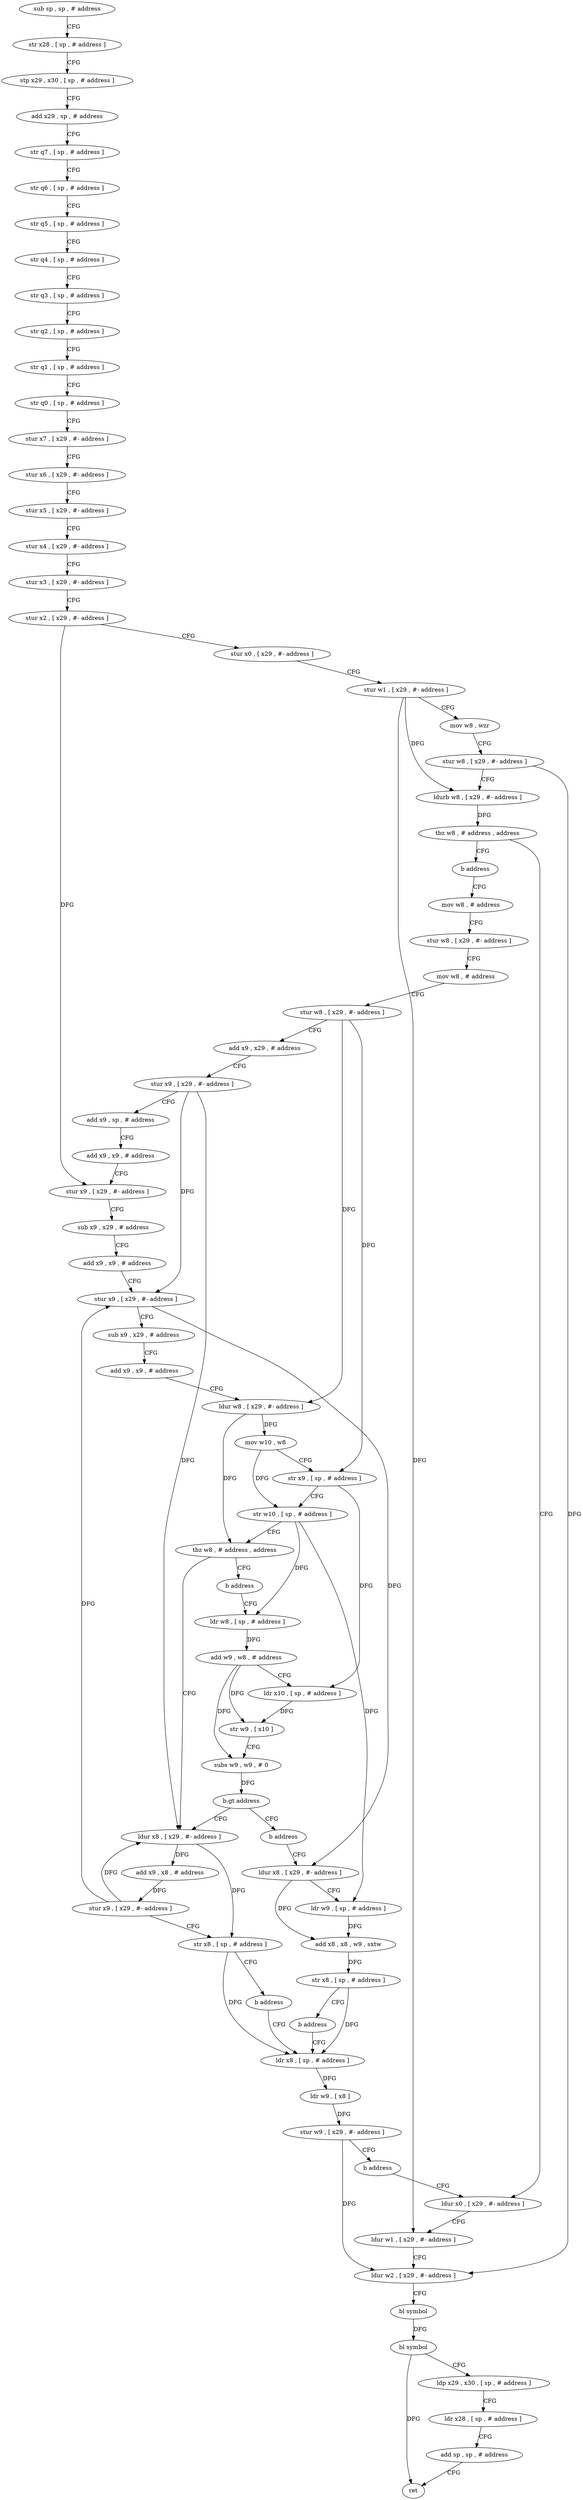 digraph "func" {
"4278476" [label = "sub sp , sp , # address" ]
"4278480" [label = "str x28 , [ sp , # address ]" ]
"4278484" [label = "stp x29 , x30 , [ sp , # address ]" ]
"4278488" [label = "add x29 , sp , # address" ]
"4278492" [label = "str q7 , [ sp , # address ]" ]
"4278496" [label = "str q6 , [ sp , # address ]" ]
"4278500" [label = "str q5 , [ sp , # address ]" ]
"4278504" [label = "str q4 , [ sp , # address ]" ]
"4278508" [label = "str q3 , [ sp , # address ]" ]
"4278512" [label = "str q2 , [ sp , # address ]" ]
"4278516" [label = "str q1 , [ sp , # address ]" ]
"4278520" [label = "str q0 , [ sp , # address ]" ]
"4278524" [label = "stur x7 , [ x29 , #- address ]" ]
"4278528" [label = "stur x6 , [ x29 , #- address ]" ]
"4278532" [label = "stur x5 , [ x29 , #- address ]" ]
"4278536" [label = "stur x4 , [ x29 , #- address ]" ]
"4278540" [label = "stur x3 , [ x29 , #- address ]" ]
"4278544" [label = "stur x2 , [ x29 , #- address ]" ]
"4278548" [label = "stur x0 , [ x29 , #- address ]" ]
"4278552" [label = "stur w1 , [ x29 , #- address ]" ]
"4278556" [label = "mov w8 , wzr" ]
"4278560" [label = "stur w8 , [ x29 , #- address ]" ]
"4278564" [label = "ldurb w8 , [ x29 , #- address ]" ]
"4278568" [label = "tbz w8 , # address , address" ]
"4278740" [label = "ldur x0 , [ x29 , #- address ]" ]
"4278572" [label = "b address" ]
"4278744" [label = "ldur w1 , [ x29 , #- address ]" ]
"4278748" [label = "ldur w2 , [ x29 , #- address ]" ]
"4278752" [label = "bl symbol" ]
"4278756" [label = "bl symbol" ]
"4278760" [label = "ldp x29 , x30 , [ sp , # address ]" ]
"4278764" [label = "ldr x28 , [ sp , # address ]" ]
"4278768" [label = "add sp , sp , # address" ]
"4278772" [label = "ret" ]
"4278576" [label = "mov w8 , # address" ]
"4278580" [label = "stur w8 , [ x29 , #- address ]" ]
"4278584" [label = "mov w8 , # address" ]
"4278588" [label = "stur w8 , [ x29 , #- address ]" ]
"4278592" [label = "add x9 , x29 , # address" ]
"4278596" [label = "stur x9 , [ x29 , #- address ]" ]
"4278600" [label = "add x9 , sp , # address" ]
"4278604" [label = "add x9 , x9 , # address" ]
"4278608" [label = "stur x9 , [ x29 , #- address ]" ]
"4278612" [label = "sub x9 , x29 , # address" ]
"4278616" [label = "add x9 , x9 , # address" ]
"4278620" [label = "stur x9 , [ x29 , #- address ]" ]
"4278624" [label = "sub x9 , x29 , # address" ]
"4278628" [label = "add x9 , x9 , # address" ]
"4278632" [label = "ldur w8 , [ x29 , #- address ]" ]
"4278636" [label = "mov w10 , w8" ]
"4278640" [label = "str x9 , [ sp , # address ]" ]
"4278644" [label = "str w10 , [ sp , # address ]" ]
"4278648" [label = "tbz w8 , # address , address" ]
"4278704" [label = "ldur x8 , [ x29 , #- address ]" ]
"4278652" [label = "b address" ]
"4278708" [label = "add x9 , x8 , # address" ]
"4278712" [label = "stur x9 , [ x29 , #- address ]" ]
"4278716" [label = "str x8 , [ sp , # address ]" ]
"4278720" [label = "b address" ]
"4278724" [label = "ldr x8 , [ sp , # address ]" ]
"4278656" [label = "ldr w8 , [ sp , # address ]" ]
"4278728" [label = "ldr w9 , [ x8 ]" ]
"4278732" [label = "stur w9 , [ x29 , #- address ]" ]
"4278736" [label = "b address" ]
"4278660" [label = "add w9 , w8 , # address" ]
"4278664" [label = "ldr x10 , [ sp , # address ]" ]
"4278668" [label = "str w9 , [ x10 ]" ]
"4278672" [label = "subs w9 , w9 , # 0" ]
"4278676" [label = "b.gt address" ]
"4278680" [label = "b address" ]
"4278684" [label = "ldur x8 , [ x29 , #- address ]" ]
"4278688" [label = "ldr w9 , [ sp , # address ]" ]
"4278692" [label = "add x8 , x8 , w9 , sxtw" ]
"4278696" [label = "str x8 , [ sp , # address ]" ]
"4278700" [label = "b address" ]
"4278476" -> "4278480" [ label = "CFG" ]
"4278480" -> "4278484" [ label = "CFG" ]
"4278484" -> "4278488" [ label = "CFG" ]
"4278488" -> "4278492" [ label = "CFG" ]
"4278492" -> "4278496" [ label = "CFG" ]
"4278496" -> "4278500" [ label = "CFG" ]
"4278500" -> "4278504" [ label = "CFG" ]
"4278504" -> "4278508" [ label = "CFG" ]
"4278508" -> "4278512" [ label = "CFG" ]
"4278512" -> "4278516" [ label = "CFG" ]
"4278516" -> "4278520" [ label = "CFG" ]
"4278520" -> "4278524" [ label = "CFG" ]
"4278524" -> "4278528" [ label = "CFG" ]
"4278528" -> "4278532" [ label = "CFG" ]
"4278532" -> "4278536" [ label = "CFG" ]
"4278536" -> "4278540" [ label = "CFG" ]
"4278540" -> "4278544" [ label = "CFG" ]
"4278544" -> "4278548" [ label = "CFG" ]
"4278544" -> "4278608" [ label = "DFG" ]
"4278548" -> "4278552" [ label = "CFG" ]
"4278552" -> "4278556" [ label = "CFG" ]
"4278552" -> "4278564" [ label = "DFG" ]
"4278552" -> "4278744" [ label = "DFG" ]
"4278556" -> "4278560" [ label = "CFG" ]
"4278560" -> "4278564" [ label = "CFG" ]
"4278560" -> "4278748" [ label = "DFG" ]
"4278564" -> "4278568" [ label = "DFG" ]
"4278568" -> "4278740" [ label = "CFG" ]
"4278568" -> "4278572" [ label = "CFG" ]
"4278740" -> "4278744" [ label = "CFG" ]
"4278572" -> "4278576" [ label = "CFG" ]
"4278744" -> "4278748" [ label = "CFG" ]
"4278748" -> "4278752" [ label = "CFG" ]
"4278752" -> "4278756" [ label = "DFG" ]
"4278756" -> "4278760" [ label = "CFG" ]
"4278756" -> "4278772" [ label = "DFG" ]
"4278760" -> "4278764" [ label = "CFG" ]
"4278764" -> "4278768" [ label = "CFG" ]
"4278768" -> "4278772" [ label = "CFG" ]
"4278576" -> "4278580" [ label = "CFG" ]
"4278580" -> "4278584" [ label = "CFG" ]
"4278584" -> "4278588" [ label = "CFG" ]
"4278588" -> "4278592" [ label = "CFG" ]
"4278588" -> "4278632" [ label = "DFG" ]
"4278588" -> "4278640" [ label = "DFG" ]
"4278592" -> "4278596" [ label = "CFG" ]
"4278596" -> "4278600" [ label = "CFG" ]
"4278596" -> "4278704" [ label = "DFG" ]
"4278596" -> "4278620" [ label = "DFG" ]
"4278600" -> "4278604" [ label = "CFG" ]
"4278604" -> "4278608" [ label = "CFG" ]
"4278608" -> "4278612" [ label = "CFG" ]
"4278612" -> "4278616" [ label = "CFG" ]
"4278616" -> "4278620" [ label = "CFG" ]
"4278620" -> "4278624" [ label = "CFG" ]
"4278620" -> "4278684" [ label = "DFG" ]
"4278624" -> "4278628" [ label = "CFG" ]
"4278628" -> "4278632" [ label = "CFG" ]
"4278632" -> "4278636" [ label = "DFG" ]
"4278632" -> "4278648" [ label = "DFG" ]
"4278636" -> "4278640" [ label = "CFG" ]
"4278636" -> "4278644" [ label = "DFG" ]
"4278640" -> "4278644" [ label = "CFG" ]
"4278640" -> "4278664" [ label = "DFG" ]
"4278644" -> "4278648" [ label = "CFG" ]
"4278644" -> "4278656" [ label = "DFG" ]
"4278644" -> "4278688" [ label = "DFG" ]
"4278648" -> "4278704" [ label = "CFG" ]
"4278648" -> "4278652" [ label = "CFG" ]
"4278704" -> "4278708" [ label = "DFG" ]
"4278704" -> "4278716" [ label = "DFG" ]
"4278652" -> "4278656" [ label = "CFG" ]
"4278708" -> "4278712" [ label = "DFG" ]
"4278712" -> "4278716" [ label = "CFG" ]
"4278712" -> "4278620" [ label = "DFG" ]
"4278712" -> "4278704" [ label = "DFG" ]
"4278716" -> "4278720" [ label = "CFG" ]
"4278716" -> "4278724" [ label = "DFG" ]
"4278720" -> "4278724" [ label = "CFG" ]
"4278724" -> "4278728" [ label = "DFG" ]
"4278656" -> "4278660" [ label = "DFG" ]
"4278728" -> "4278732" [ label = "DFG" ]
"4278732" -> "4278736" [ label = "CFG" ]
"4278732" -> "4278748" [ label = "DFG" ]
"4278736" -> "4278740" [ label = "CFG" ]
"4278660" -> "4278664" [ label = "CFG" ]
"4278660" -> "4278668" [ label = "DFG" ]
"4278660" -> "4278672" [ label = "DFG" ]
"4278664" -> "4278668" [ label = "DFG" ]
"4278668" -> "4278672" [ label = "CFG" ]
"4278672" -> "4278676" [ label = "DFG" ]
"4278676" -> "4278704" [ label = "CFG" ]
"4278676" -> "4278680" [ label = "CFG" ]
"4278680" -> "4278684" [ label = "CFG" ]
"4278684" -> "4278688" [ label = "CFG" ]
"4278684" -> "4278692" [ label = "DFG" ]
"4278688" -> "4278692" [ label = "DFG" ]
"4278692" -> "4278696" [ label = "DFG" ]
"4278696" -> "4278700" [ label = "CFG" ]
"4278696" -> "4278724" [ label = "DFG" ]
"4278700" -> "4278724" [ label = "CFG" ]
}
